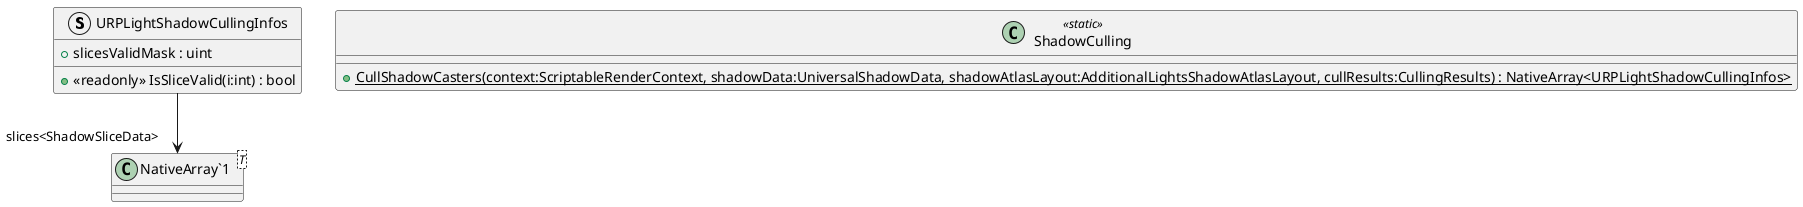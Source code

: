 @startuml
struct URPLightShadowCullingInfos {
    + slicesValidMask : uint
    + <<readonly>> IsSliceValid(i:int) : bool
}
class ShadowCulling <<static>> {
    + {static} CullShadowCasters(context:ScriptableRenderContext, shadowData:UniversalShadowData, shadowAtlasLayout:AdditionalLightsShadowAtlasLayout, cullResults:CullingResults) : NativeArray<URPLightShadowCullingInfos>
}
class "NativeArray`1"<T> {
}
URPLightShadowCullingInfos --> "slices<ShadowSliceData>" "NativeArray`1"
@enduml
